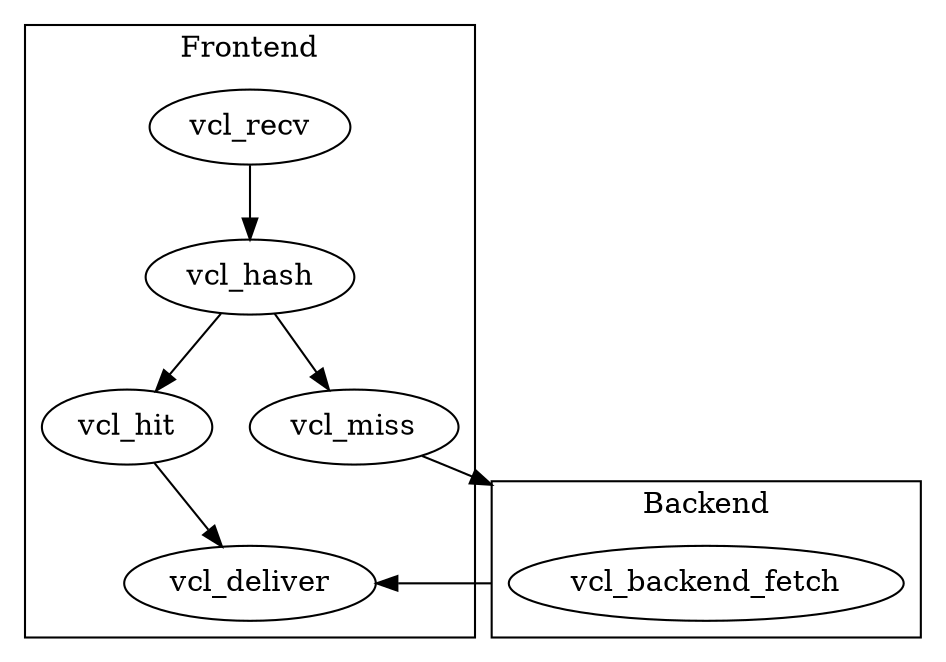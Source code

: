 digraph G {
	compound=true;
	
subgraph cluster0 {
	label="Frontend";
	vcl_recv;
	vcl_hash;
	{
		rank=same;
		
		vcl_miss;
		vcl_hit;
	}
	
	vcl_deliver;
}

vcl_recv->vcl_hash;
vcl_hash->vcl_miss;
vcl_hash->vcl_hit;
vcl_hit->vcl_deliver;

subgraph cluster1 {
	label="Backend";
	vcl_backend_fetch;
}
vcl_miss -> vcl_backend_fetch [lhead=cluster1];
vcl_backend_fetch -> vcl_deliver [ltail=cluster1];
}
